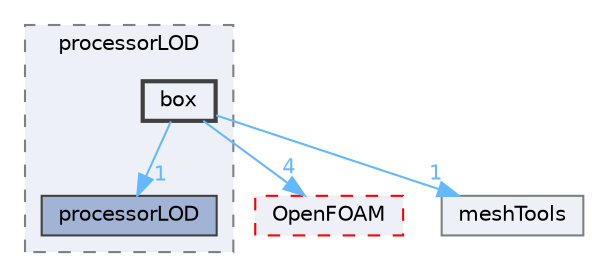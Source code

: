 digraph "src/meshTools/processorLOD/box"
{
 // LATEX_PDF_SIZE
  bgcolor="transparent";
  edge [fontname=Helvetica,fontsize=10,labelfontname=Helvetica,labelfontsize=10];
  node [fontname=Helvetica,fontsize=10,shape=box,height=0.2,width=0.4];
  compound=true
  subgraph clusterdir_37fa615bf9ef1beb1efdb4eaf3f47e60 {
    graph [ bgcolor="#edf0f7", pencolor="grey50", label="processorLOD", fontname=Helvetica,fontsize=10 style="filled,dashed", URL="dir_37fa615bf9ef1beb1efdb4eaf3f47e60.html",tooltip=""]
  dir_0c3d0c67f80032fa283b0f5a4c89f1a3 [label="processorLOD", fillcolor="#a2b4d6", color="grey25", style="filled", URL="dir_0c3d0c67f80032fa283b0f5a4c89f1a3.html",tooltip=""];
  dir_f088a1cc6baba842657fbd7b90552324 [label="box", fillcolor="#edf0f7", color="grey25", style="filled,bold", URL="dir_f088a1cc6baba842657fbd7b90552324.html",tooltip=""];
  }
  dir_c5473ff19b20e6ec4dfe5c310b3778a8 [label="OpenFOAM", fillcolor="#edf0f7", color="red", style="filled,dashed", URL="dir_c5473ff19b20e6ec4dfe5c310b3778a8.html",tooltip=""];
  dir_ed89494532d84cde5bd7df6bbfcbe2dc [label="meshTools", fillcolor="#edf0f7", color="grey50", style="filled", URL="dir_ed89494532d84cde5bd7df6bbfcbe2dc.html",tooltip=""];
  dir_f088a1cc6baba842657fbd7b90552324->dir_0c3d0c67f80032fa283b0f5a4c89f1a3 [headlabel="1", labeldistance=1.5 headhref="dir_000339_003098.html" href="dir_000339_003098.html" color="steelblue1" fontcolor="steelblue1"];
  dir_f088a1cc6baba842657fbd7b90552324->dir_c5473ff19b20e6ec4dfe5c310b3778a8 [headlabel="4", labeldistance=1.5 headhref="dir_000339_002695.html" href="dir_000339_002695.html" color="steelblue1" fontcolor="steelblue1"];
  dir_f088a1cc6baba842657fbd7b90552324->dir_ed89494532d84cde5bd7df6bbfcbe2dc [headlabel="1", labeldistance=1.5 headhref="dir_000339_002383.html" href="dir_000339_002383.html" color="steelblue1" fontcolor="steelblue1"];
}
